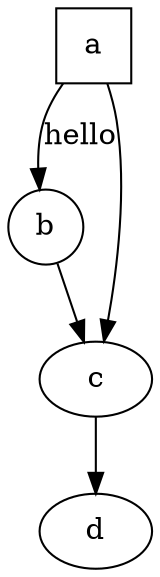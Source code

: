 digraph G {
  a[shape="square"];
  b[shape="circle"];
  a -> b[label="hello"];
  a -> c;
  b -> c;
  c -> d;
}
